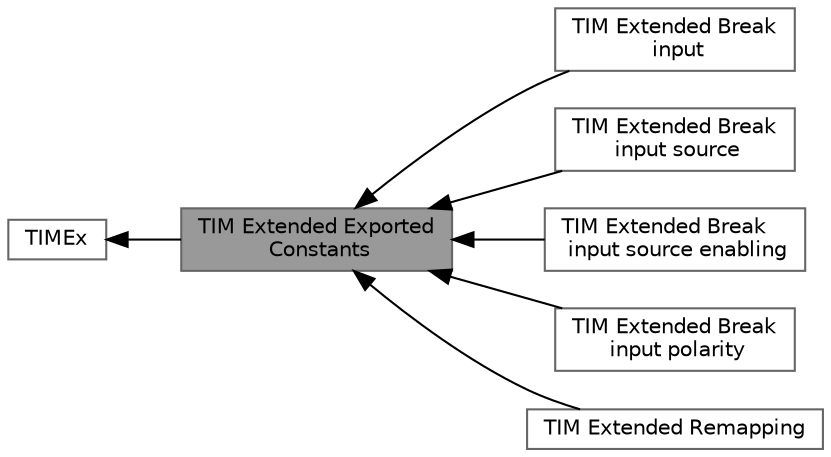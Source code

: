 digraph "TIM Extended Exported Constants"
{
 // LATEX_PDF_SIZE
  bgcolor="transparent";
  edge [fontname=Helvetica,fontsize=10,labelfontname=Helvetica,labelfontsize=10];
  node [fontname=Helvetica,fontsize=10,shape=box,height=0.2,width=0.4];
  rankdir=LR;
  Node2 [id="Node000002",label="TIMEx",height=0.2,width=0.4,color="grey40", fillcolor="white", style="filled",URL="$group___t_i_m_ex.html",tooltip="TIM Extended HAL module driver"];
  Node4 [id="Node000004",label="TIM Extended Break\l input",height=0.2,width=0.4,color="grey40", fillcolor="white", style="filled",URL="$group___t_i_m_ex___break___input.html",tooltip=" "];
  Node5 [id="Node000005",label="TIM Extended Break\l input source",height=0.2,width=0.4,color="grey40", fillcolor="white", style="filled",URL="$group___t_i_m_ex___break___input___source.html",tooltip=" "];
  Node6 [id="Node000006",label="TIM Extended Break\l input source enabling",height=0.2,width=0.4,color="grey40", fillcolor="white", style="filled",URL="$group___t_i_m_ex___break___input___source___enable.html",tooltip=" "];
  Node7 [id="Node000007",label="TIM Extended Break\l input polarity",height=0.2,width=0.4,color="grey40", fillcolor="white", style="filled",URL="$group___t_i_m_ex___break___input___source___polarity.html",tooltip=" "];
  Node1 [id="Node000001",label="TIM Extended Exported\l Constants",height=0.2,width=0.4,color="gray40", fillcolor="grey60", style="filled", fontcolor="black",tooltip=" "];
  Node3 [id="Node000003",label="TIM Extended Remapping",height=0.2,width=0.4,color="grey40", fillcolor="white", style="filled",URL="$group___t_i_m_ex___remap.html",tooltip=" "];
  Node2->Node1 [shape=plaintext, dir="back", style="solid"];
  Node1->Node3 [shape=plaintext, dir="back", style="solid"];
  Node1->Node4 [shape=plaintext, dir="back", style="solid"];
  Node1->Node5 [shape=plaintext, dir="back", style="solid"];
  Node1->Node6 [shape=plaintext, dir="back", style="solid"];
  Node1->Node7 [shape=plaintext, dir="back", style="solid"];
}
